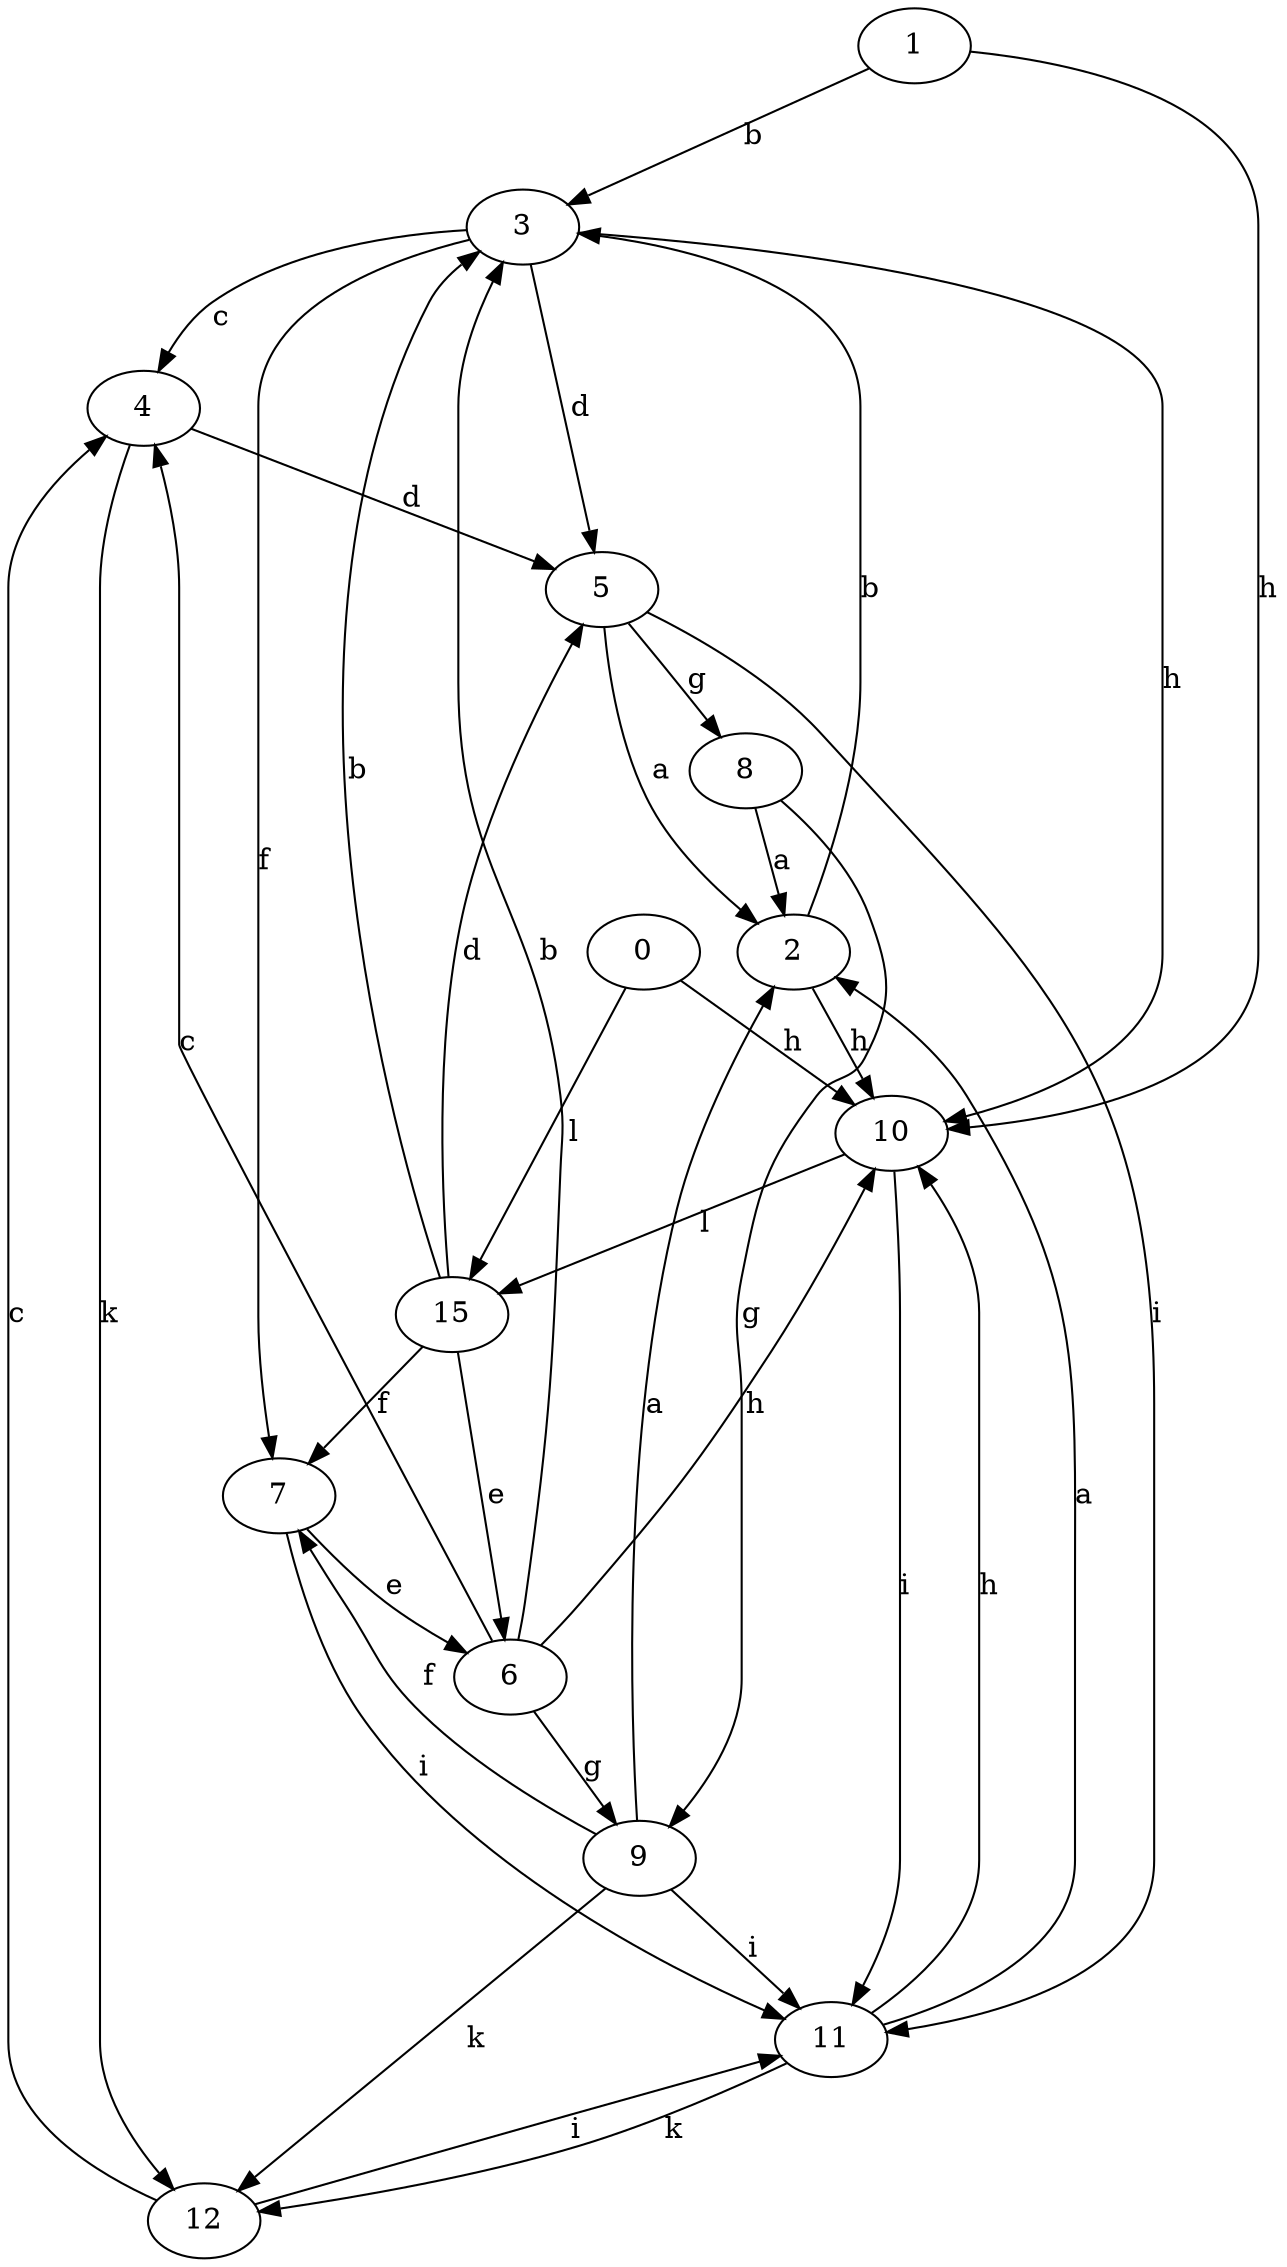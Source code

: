 strict digraph  {
1;
2;
3;
4;
5;
6;
7;
8;
9;
10;
11;
12;
0;
15;
1 -> 3  [label=b];
1 -> 10  [label=h];
2 -> 3  [label=b];
2 -> 10  [label=h];
3 -> 4  [label=c];
3 -> 5  [label=d];
3 -> 7  [label=f];
3 -> 10  [label=h];
4 -> 5  [label=d];
4 -> 12  [label=k];
5 -> 2  [label=a];
5 -> 8  [label=g];
5 -> 11  [label=i];
6 -> 3  [label=b];
6 -> 4  [label=c];
6 -> 9  [label=g];
6 -> 10  [label=h];
7 -> 6  [label=e];
7 -> 11  [label=i];
8 -> 2  [label=a];
8 -> 9  [label=g];
9 -> 2  [label=a];
9 -> 7  [label=f];
9 -> 11  [label=i];
9 -> 12  [label=k];
10 -> 11  [label=i];
10 -> 15  [label=l];
11 -> 2  [label=a];
11 -> 10  [label=h];
11 -> 12  [label=k];
12 -> 4  [label=c];
12 -> 11  [label=i];
0 -> 10  [label=h];
0 -> 15  [label=l];
15 -> 3  [label=b];
15 -> 5  [label=d];
15 -> 6  [label=e];
15 -> 7  [label=f];
}
